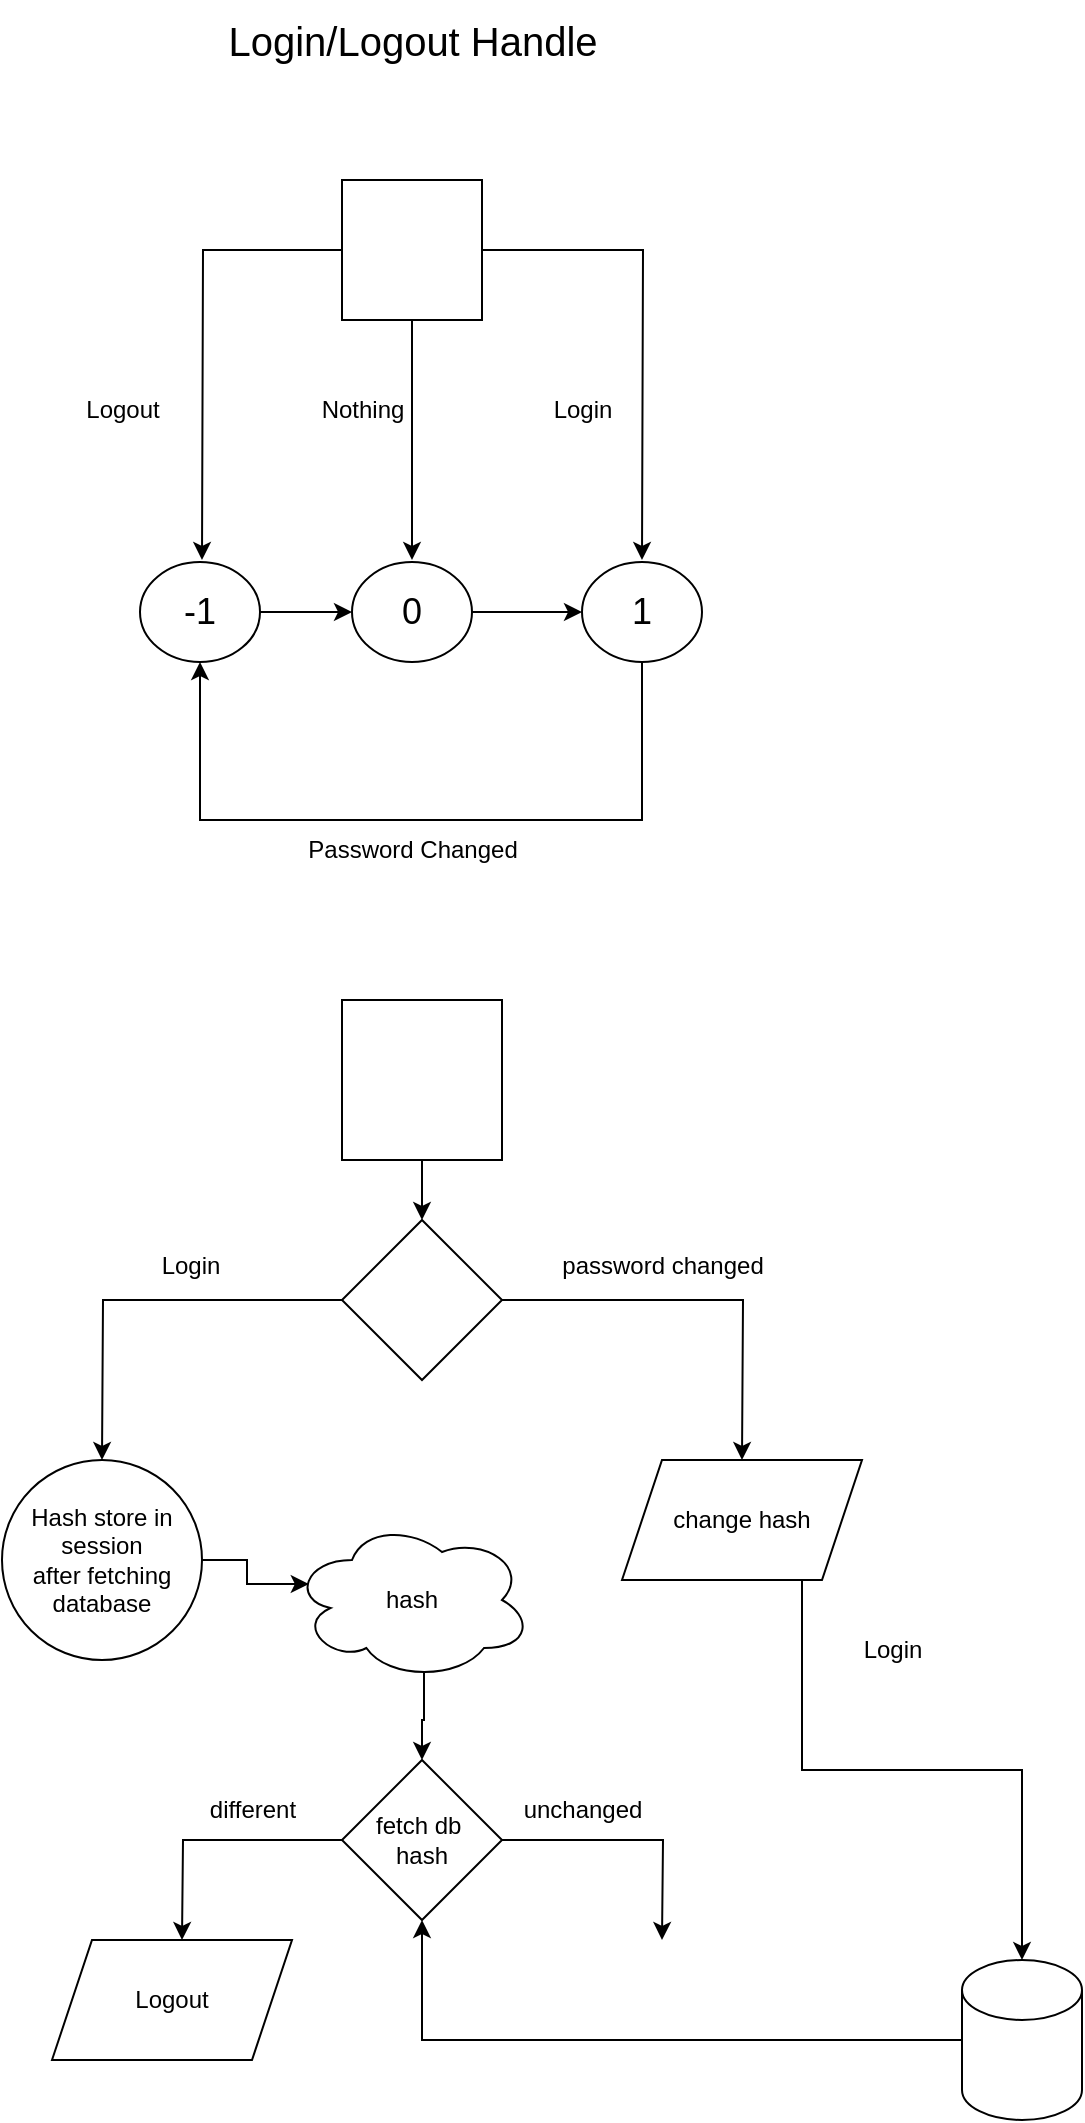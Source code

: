 <mxfile version="24.7.6">
  <diagram name="Page-1" id="a8X58Iebh2JvcehQf01F">
    <mxGraphModel dx="1235" dy="624" grid="1" gridSize="10" guides="1" tooltips="1" connect="1" arrows="1" fold="1" page="1" pageScale="1" pageWidth="850" pageHeight="1100" math="0" shadow="0">
      <root>
        <mxCell id="0" />
        <mxCell id="1" parent="0" />
        <mxCell id="iaexThb_EEeDjW84gchV-2" style="edgeStyle=orthogonalEdgeStyle;rounded=0;orthogonalLoop=1;jettySize=auto;html=1;" edge="1" parent="1" source="iaexThb_EEeDjW84gchV-1">
          <mxGeometry relative="1" as="geometry">
            <mxPoint x="290" y="300" as="targetPoint" />
          </mxGeometry>
        </mxCell>
        <mxCell id="iaexThb_EEeDjW84gchV-3" style="edgeStyle=orthogonalEdgeStyle;rounded=0;orthogonalLoop=1;jettySize=auto;html=1;exitX=0.5;exitY=1;exitDx=0;exitDy=0;" edge="1" parent="1" source="iaexThb_EEeDjW84gchV-1">
          <mxGeometry relative="1" as="geometry">
            <mxPoint x="395" y="300" as="targetPoint" />
          </mxGeometry>
        </mxCell>
        <mxCell id="iaexThb_EEeDjW84gchV-4" style="edgeStyle=orthogonalEdgeStyle;rounded=0;orthogonalLoop=1;jettySize=auto;html=1;exitX=1;exitY=0.5;exitDx=0;exitDy=0;" edge="1" parent="1" source="iaexThb_EEeDjW84gchV-1">
          <mxGeometry relative="1" as="geometry">
            <mxPoint x="510" y="300" as="targetPoint" />
          </mxGeometry>
        </mxCell>
        <mxCell id="iaexThb_EEeDjW84gchV-1" value="" style="whiteSpace=wrap;html=1;aspect=fixed;" vertex="1" parent="1">
          <mxGeometry x="360" y="110" width="70" height="70" as="geometry" />
        </mxCell>
        <mxCell id="iaexThb_EEeDjW84gchV-14" style="edgeStyle=orthogonalEdgeStyle;rounded=0;orthogonalLoop=1;jettySize=auto;html=1;exitX=1;exitY=0.5;exitDx=0;exitDy=0;entryX=0;entryY=0.5;entryDx=0;entryDy=0;" edge="1" parent="1" source="iaexThb_EEeDjW84gchV-5" target="iaexThb_EEeDjW84gchV-6">
          <mxGeometry relative="1" as="geometry" />
        </mxCell>
        <mxCell id="iaexThb_EEeDjW84gchV-5" value="&lt;font style=&quot;font-size: 18px;&quot;&gt;-1&lt;/font&gt;" style="ellipse;whiteSpace=wrap;html=1;" vertex="1" parent="1">
          <mxGeometry x="259" y="301" width="60" height="50" as="geometry" />
        </mxCell>
        <mxCell id="iaexThb_EEeDjW84gchV-15" style="edgeStyle=orthogonalEdgeStyle;rounded=0;orthogonalLoop=1;jettySize=auto;html=1;exitX=1;exitY=0.5;exitDx=0;exitDy=0;entryX=0;entryY=0.5;entryDx=0;entryDy=0;" edge="1" parent="1" source="iaexThb_EEeDjW84gchV-6" target="iaexThb_EEeDjW84gchV-7">
          <mxGeometry relative="1" as="geometry" />
        </mxCell>
        <mxCell id="iaexThb_EEeDjW84gchV-6" value="&lt;font style=&quot;font-size: 18px;&quot;&gt;0&lt;/font&gt;" style="ellipse;whiteSpace=wrap;html=1;" vertex="1" parent="1">
          <mxGeometry x="365" y="301" width="60" height="50" as="geometry" />
        </mxCell>
        <mxCell id="iaexThb_EEeDjW84gchV-12" style="edgeStyle=orthogonalEdgeStyle;rounded=0;orthogonalLoop=1;jettySize=auto;html=1;exitX=0.5;exitY=1;exitDx=0;exitDy=0;entryX=0.5;entryY=1;entryDx=0;entryDy=0;" edge="1" parent="1" source="iaexThb_EEeDjW84gchV-7" target="iaexThb_EEeDjW84gchV-5">
          <mxGeometry relative="1" as="geometry">
            <Array as="points">
              <mxPoint x="510" y="430" />
              <mxPoint x="289" y="430" />
            </Array>
          </mxGeometry>
        </mxCell>
        <mxCell id="iaexThb_EEeDjW84gchV-7" value="&lt;font style=&quot;font-size: 18px;&quot;&gt;1&lt;/font&gt;" style="ellipse;whiteSpace=wrap;html=1;" vertex="1" parent="1">
          <mxGeometry x="480" y="301" width="60" height="50" as="geometry" />
        </mxCell>
        <mxCell id="iaexThb_EEeDjW84gchV-8" value="Logout" style="text;html=1;align=center;verticalAlign=middle;resizable=0;points=[];autosize=1;strokeColor=none;fillColor=none;" vertex="1" parent="1">
          <mxGeometry x="220" y="210" width="60" height="30" as="geometry" />
        </mxCell>
        <mxCell id="iaexThb_EEeDjW84gchV-9" value="Nothing" style="text;html=1;align=center;verticalAlign=middle;resizable=0;points=[];autosize=1;strokeColor=none;fillColor=none;" vertex="1" parent="1">
          <mxGeometry x="340" y="210" width="60" height="30" as="geometry" />
        </mxCell>
        <mxCell id="iaexThb_EEeDjW84gchV-11" value="Login" style="text;html=1;align=center;verticalAlign=middle;resizable=0;points=[];autosize=1;strokeColor=none;fillColor=none;" vertex="1" parent="1">
          <mxGeometry x="455" y="210" width="50" height="30" as="geometry" />
        </mxCell>
        <mxCell id="iaexThb_EEeDjW84gchV-13" value="Password Changed" style="text;html=1;align=center;verticalAlign=middle;resizable=0;points=[];autosize=1;strokeColor=none;fillColor=none;" vertex="1" parent="1">
          <mxGeometry x="330" y="430" width="130" height="30" as="geometry" />
        </mxCell>
        <mxCell id="iaexThb_EEeDjW84gchV-16" value="&lt;font style=&quot;font-size: 20px;&quot;&gt;Login/Logout Handle &lt;br&gt;&lt;/font&gt;" style="text;html=1;align=center;verticalAlign=middle;resizable=0;points=[];autosize=1;strokeColor=none;fillColor=none;" vertex="1" parent="1">
          <mxGeometry x="290" y="20" width="210" height="40" as="geometry" />
        </mxCell>
        <mxCell id="iaexThb_EEeDjW84gchV-19" value="" style="edgeStyle=orthogonalEdgeStyle;rounded=0;orthogonalLoop=1;jettySize=auto;html=1;" edge="1" parent="1" source="iaexThb_EEeDjW84gchV-17" target="iaexThb_EEeDjW84gchV-18">
          <mxGeometry relative="1" as="geometry" />
        </mxCell>
        <mxCell id="iaexThb_EEeDjW84gchV-17" value="" style="whiteSpace=wrap;html=1;aspect=fixed;" vertex="1" parent="1">
          <mxGeometry x="360" y="520" width="80" height="80" as="geometry" />
        </mxCell>
        <mxCell id="iaexThb_EEeDjW84gchV-20" style="edgeStyle=orthogonalEdgeStyle;rounded=0;orthogonalLoop=1;jettySize=auto;html=1;exitX=0;exitY=0.5;exitDx=0;exitDy=0;" edge="1" parent="1" source="iaexThb_EEeDjW84gchV-18">
          <mxGeometry relative="1" as="geometry">
            <mxPoint x="240" y="750" as="targetPoint" />
          </mxGeometry>
        </mxCell>
        <mxCell id="iaexThb_EEeDjW84gchV-22" style="edgeStyle=orthogonalEdgeStyle;rounded=0;orthogonalLoop=1;jettySize=auto;html=1;exitX=1;exitY=0.5;exitDx=0;exitDy=0;" edge="1" parent="1" source="iaexThb_EEeDjW84gchV-18">
          <mxGeometry relative="1" as="geometry">
            <mxPoint x="560" y="750" as="targetPoint" />
          </mxGeometry>
        </mxCell>
        <mxCell id="iaexThb_EEeDjW84gchV-18" value="" style="rhombus;whiteSpace=wrap;html=1;" vertex="1" parent="1">
          <mxGeometry x="360" y="630" width="80" height="80" as="geometry" />
        </mxCell>
        <mxCell id="iaexThb_EEeDjW84gchV-23" value="Login" style="text;html=1;align=center;verticalAlign=middle;resizable=0;points=[];autosize=1;strokeColor=none;fillColor=none;" vertex="1" parent="1">
          <mxGeometry x="259" y="638" width="50" height="30" as="geometry" />
        </mxCell>
        <mxCell id="iaexThb_EEeDjW84gchV-24" value="password changed" style="text;html=1;align=center;verticalAlign=middle;resizable=0;points=[];autosize=1;strokeColor=none;fillColor=none;" vertex="1" parent="1">
          <mxGeometry x="460" y="638" width="120" height="30" as="geometry" />
        </mxCell>
        <mxCell id="iaexThb_EEeDjW84gchV-30" style="edgeStyle=orthogonalEdgeStyle;rounded=0;orthogonalLoop=1;jettySize=auto;html=1;exitX=0.55;exitY=0.95;exitDx=0;exitDy=0;exitPerimeter=0;entryX=0.5;entryY=0;entryDx=0;entryDy=0;" edge="1" parent="1" source="iaexThb_EEeDjW84gchV-25" target="iaexThb_EEeDjW84gchV-29">
          <mxGeometry relative="1" as="geometry" />
        </mxCell>
        <mxCell id="iaexThb_EEeDjW84gchV-25" value="hash" style="ellipse;shape=cloud;whiteSpace=wrap;html=1;" vertex="1" parent="1">
          <mxGeometry x="335" y="780" width="120" height="80" as="geometry" />
        </mxCell>
        <mxCell id="iaexThb_EEeDjW84gchV-26" value="&lt;div&gt;Hash store in session&lt;/div&gt;&lt;div&gt;after fetching database&lt;br&gt;&lt;/div&gt;" style="ellipse;whiteSpace=wrap;html=1;aspect=fixed;" vertex="1" parent="1">
          <mxGeometry x="190" y="750" width="100" height="100" as="geometry" />
        </mxCell>
        <mxCell id="iaexThb_EEeDjW84gchV-27" style="edgeStyle=orthogonalEdgeStyle;rounded=0;orthogonalLoop=1;jettySize=auto;html=1;exitX=1;exitY=0.5;exitDx=0;exitDy=0;entryX=0.07;entryY=0.4;entryDx=0;entryDy=0;entryPerimeter=0;" edge="1" parent="1" source="iaexThb_EEeDjW84gchV-26" target="iaexThb_EEeDjW84gchV-25">
          <mxGeometry relative="1" as="geometry" />
        </mxCell>
        <mxCell id="iaexThb_EEeDjW84gchV-31" style="edgeStyle=orthogonalEdgeStyle;rounded=0;orthogonalLoop=1;jettySize=auto;html=1;exitX=0;exitY=0.5;exitDx=0;exitDy=0;" edge="1" parent="1" source="iaexThb_EEeDjW84gchV-29">
          <mxGeometry relative="1" as="geometry">
            <mxPoint x="280" y="990" as="targetPoint" />
          </mxGeometry>
        </mxCell>
        <mxCell id="iaexThb_EEeDjW84gchV-33" style="edgeStyle=orthogonalEdgeStyle;rounded=0;orthogonalLoop=1;jettySize=auto;html=1;exitX=1;exitY=0.5;exitDx=0;exitDy=0;" edge="1" parent="1" source="iaexThb_EEeDjW84gchV-29">
          <mxGeometry relative="1" as="geometry">
            <mxPoint x="520" y="990" as="targetPoint" />
          </mxGeometry>
        </mxCell>
        <mxCell id="iaexThb_EEeDjW84gchV-29" value="&lt;div&gt;fetch db&amp;nbsp;&lt;/div&gt;&lt;div&gt;hash&lt;/div&gt;" style="rhombus;whiteSpace=wrap;html=1;" vertex="1" parent="1">
          <mxGeometry x="360" y="900" width="80" height="80" as="geometry" />
        </mxCell>
        <mxCell id="iaexThb_EEeDjW84gchV-32" value="different" style="text;html=1;align=center;verticalAlign=middle;resizable=0;points=[];autosize=1;strokeColor=none;fillColor=none;" vertex="1" parent="1">
          <mxGeometry x="280" y="910" width="70" height="30" as="geometry" />
        </mxCell>
        <mxCell id="iaexThb_EEeDjW84gchV-34" value="unchanged" style="text;html=1;align=center;verticalAlign=middle;resizable=0;points=[];autosize=1;strokeColor=none;fillColor=none;" vertex="1" parent="1">
          <mxGeometry x="440" y="910" width="80" height="30" as="geometry" />
        </mxCell>
        <mxCell id="iaexThb_EEeDjW84gchV-35" value="Logout" style="shape=parallelogram;perimeter=parallelogramPerimeter;whiteSpace=wrap;html=1;fixedSize=1;" vertex="1" parent="1">
          <mxGeometry x="215" y="990" width="120" height="60" as="geometry" />
        </mxCell>
        <mxCell id="iaexThb_EEeDjW84gchV-40" style="edgeStyle=orthogonalEdgeStyle;rounded=0;orthogonalLoop=1;jettySize=auto;html=1;exitX=0;exitY=0.5;exitDx=0;exitDy=0;exitPerimeter=0;entryX=0.5;entryY=1;entryDx=0;entryDy=0;" edge="1" parent="1" source="iaexThb_EEeDjW84gchV-36" target="iaexThb_EEeDjW84gchV-29">
          <mxGeometry relative="1" as="geometry" />
        </mxCell>
        <mxCell id="iaexThb_EEeDjW84gchV-36" value="" style="shape=cylinder3;whiteSpace=wrap;html=1;boundedLbl=1;backgroundOutline=1;size=15;" vertex="1" parent="1">
          <mxGeometry x="670" y="1000" width="60" height="80" as="geometry" />
        </mxCell>
        <mxCell id="iaexThb_EEeDjW84gchV-37" value="change hash" style="shape=parallelogram;perimeter=parallelogramPerimeter;whiteSpace=wrap;html=1;fixedSize=1;" vertex="1" parent="1">
          <mxGeometry x="500" y="750" width="120" height="60" as="geometry" />
        </mxCell>
        <mxCell id="iaexThb_EEeDjW84gchV-41" style="edgeStyle=orthogonalEdgeStyle;rounded=0;orthogonalLoop=1;jettySize=auto;html=1;exitX=0.75;exitY=1;exitDx=0;exitDy=0;entryX=0.5;entryY=0;entryDx=0;entryDy=0;entryPerimeter=0;" edge="1" parent="1" source="iaexThb_EEeDjW84gchV-37" target="iaexThb_EEeDjW84gchV-36">
          <mxGeometry relative="1" as="geometry" />
        </mxCell>
        <mxCell id="iaexThb_EEeDjW84gchV-42" value="Login" style="text;html=1;align=center;verticalAlign=middle;resizable=0;points=[];autosize=1;strokeColor=none;fillColor=none;" vertex="1" parent="1">
          <mxGeometry x="610" y="830" width="50" height="30" as="geometry" />
        </mxCell>
      </root>
    </mxGraphModel>
  </diagram>
</mxfile>
